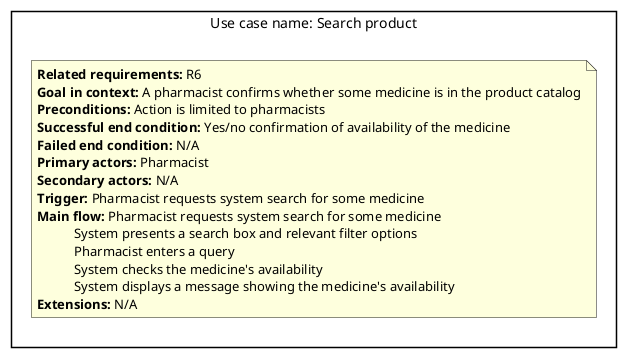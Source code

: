 @startuml

rectangle "Use case name: Search product" {
    note
    <b>Related requirements:</b> R6
    <b>Goal in context:</b> A pharmacist confirms whether some medicine is in the product catalog
    <b>Preconditions:</b> Action is limited to pharmacists
    <b>Successful end condition:</b> Yes/no confirmation of availability of the medicine
    <b>Failed end condition:</b> N/A
    <b>Primary actors:</b> Pharmacist
    <b>Secondary actors:</b> N/A
    <b>Trigger:</b> Pharmacist requests system search for some medicine
    <b>Main flow:</b> Pharmacist requests system search for some medicine
               System presents a search box and relevant filter options
               Pharmacist enters a query
               System checks the medicine's availability
               System displays a message showing the medicine's availability
    <b>Extensions:</b> N/A
    end note
}

@enduml
